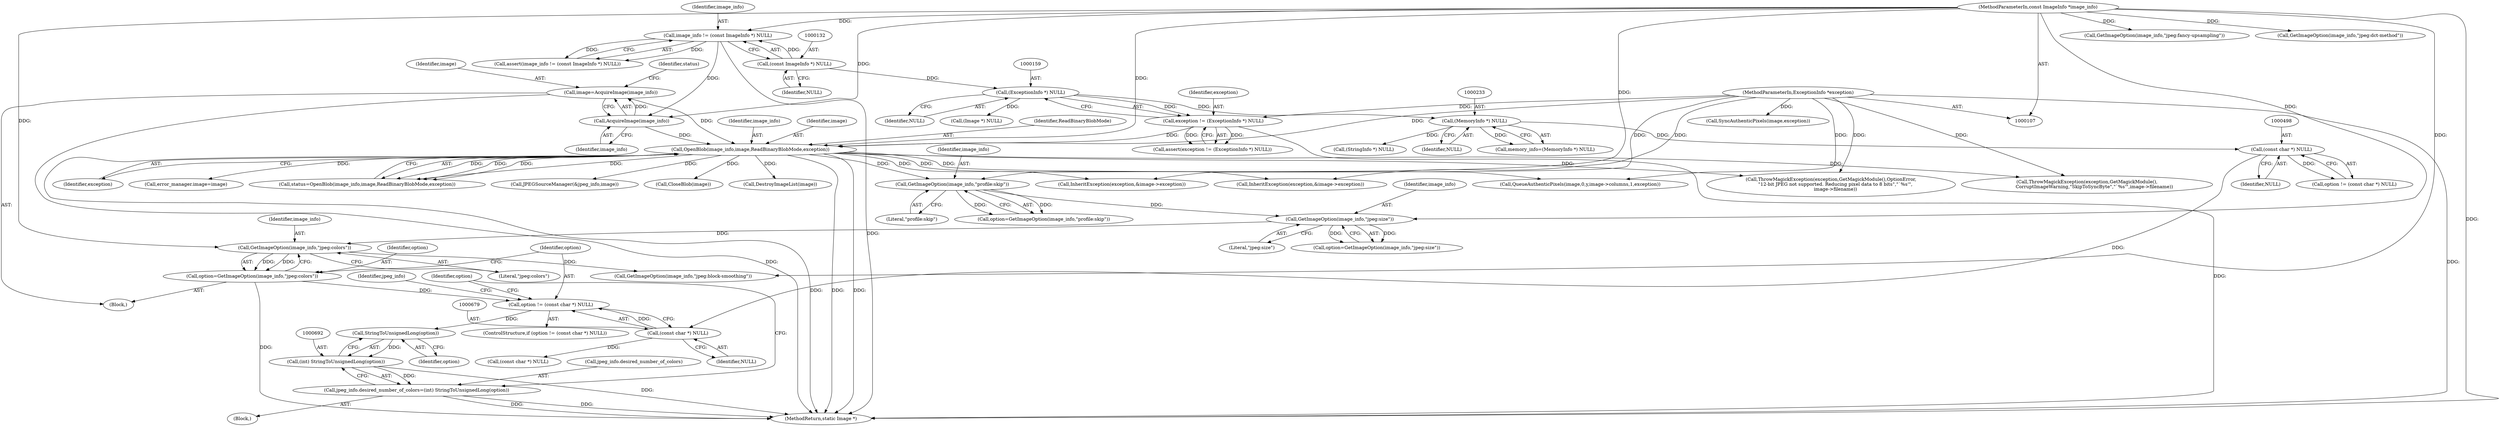 digraph "0_ImageMagick_58cf5bf4fade82e3b510e8f3463a967278a3e410@pointer" {
"1000676" [label="(Call,option != (const char *) NULL)"];
"1000670" [label="(Call,option=GetImageOption(image_info,\"jpeg:colors\"))"];
"1000672" [label="(Call,GetImageOption(image_info,\"jpeg:colors\"))"];
"1000490" [label="(Call,GetImageOption(image_info,\"jpeg:size\"))"];
"1000320" [label="(Call,GetImageOption(image_info,\"profile:skip\"))"];
"1000179" [label="(Call,OpenBlob(image_info,image,ReadBinaryBlobMode,exception))"];
"1000175" [label="(Call,AcquireImage(image_info))"];
"1000129" [label="(Call,image_info != (const ImageInfo *) NULL)"];
"1000108" [label="(MethodParameterIn,const ImageInfo *image_info)"];
"1000131" [label="(Call,(const ImageInfo *) NULL)"];
"1000173" [label="(Call,image=AcquireImage(image_info))"];
"1000156" [label="(Call,exception != (ExceptionInfo *) NULL)"];
"1000109" [label="(MethodParameterIn,ExceptionInfo *exception)"];
"1000158" [label="(Call,(ExceptionInfo *) NULL)"];
"1000678" [label="(Call,(const char *) NULL)"];
"1000497" [label="(Call,(const char *) NULL)"];
"1000232" [label="(Call,(MemoryInfo *) NULL)"];
"1000693" [label="(Call,StringToUnsignedLong(option))"];
"1000691" [label="(Call,(int) StringToUnsignedLong(option))"];
"1000687" [label="(Call,jpeg_info.desired_number_of_colors=(int) StringToUnsignedLong(option))"];
"1000680" [label="(Identifier,NULL)"];
"1000175" [label="(Call,AcquireImage(image_info))"];
"1000157" [label="(Identifier,exception)"];
"1000320" [label="(Call,GetImageOption(image_info,\"profile:skip\"))"];
"1000321" [label="(Identifier,image_info)"];
"1000694" [label="(Identifier,option)"];
"1000697" [label="(Call,GetImageOption(image_info,\"jpeg:block-smoothing\"))"];
"1000180" [label="(Identifier,image_info)"];
"1000681" [label="(Block,)"];
"1001792" [label="(Call,SyncAuthenticPixels(image,exception))"];
"1000183" [label="(Identifier,exception)"];
"1000110" [label="(Block,)"];
"1000687" [label="(Call,jpeg_info.desired_number_of_colors=(int) StringToUnsignedLong(option))"];
"1000156" [label="(Call,exception != (ExceptionInfo *) NULL)"];
"1000108" [label="(MethodParameterIn,const ImageInfo *image_info)"];
"1000235" [label="(Call,error_manager.image=image)"];
"1000703" [label="(Call,(const char *) NULL)"];
"1000673" [label="(Identifier,image_info)"];
"1000173" [label="(Call,image=AcquireImage(image_info))"];
"1000155" [label="(Call,assert(exception != (ExceptionInfo *) NULL))"];
"1000688" [label="(Call,jpeg_info.desired_number_of_colors)"];
"1001070" [label="(Call,InheritException(exception,&image->exception))"];
"1000672" [label="(Call,GetImageOption(image_info,\"jpeg:colors\"))"];
"1000129" [label="(Call,image_info != (const ImageInfo *) NULL)"];
"1000176" [label="(Identifier,image_info)"];
"1000491" [label="(Identifier,image_info)"];
"1000177" [label="(Call,status=OpenBlob(image_info,image,ReadBinaryBlobMode,exception))"];
"1000674" [label="(Literal,\"jpeg:colors\")"];
"1000497" [label="(Call,(const char *) NULL)"];
"1000650" [label="(Call,ThrowMagickException(exception,GetMagickModule(),OptionError,\n      \"12-bit JPEG not supported. Reducing pixel data to 8 bits\",\"`%s'\",\n      image->filename))"];
"1000675" [label="(ControlStructure,if (option != (const char *) NULL))"];
"1000691" [label="(Call,(int) StringToUnsignedLong(option))"];
"1000671" [label="(Identifier,option)"];
"1000160" [label="(Identifier,NULL)"];
"1000174" [label="(Identifier,image)"];
"1000232" [label="(Call,(MemoryInfo *) NULL)"];
"1001382" [label="(Call,ThrowMagickException(exception,GetMagickModule(),\n          CorruptImageWarning,\"SkipToSyncByte\",\"`%s'\",image->filename))"];
"1000670" [label="(Call,option=GetImageOption(image_info,\"jpeg:colors\"))"];
"1000131" [label="(Call,(const ImageInfo *) NULL)"];
"1000133" [label="(Identifier,NULL)"];
"1000309" [label="(Call,JPEGSourceManager(&jpeg_info,image))"];
"1000495" [label="(Call,option != (const char *) NULL)"];
"1000230" [label="(Call,memory_info=(MemoryInfo *) NULL)"];
"1000256" [label="(Call,(StringInfo *) NULL)"];
"1000492" [label="(Literal,\"jpeg:size\")"];
"1000806" [label="(Call,GetImageOption(image_info,\"jpeg:fancy-upsampling\"))"];
"1000128" [label="(Call,assert(image_info != (const ImageInfo *) NULL))"];
"1000178" [label="(Identifier,status)"];
"1000158" [label="(Call,(ExceptionInfo *) NULL)"];
"1000678" [label="(Call,(const char *) NULL)"];
"1000318" [label="(Call,option=GetImageOption(image_info,\"profile:skip\"))"];
"1000724" [label="(Call,GetImageOption(image_info,\"jpeg:dct-method\"))"];
"1000677" [label="(Identifier,option)"];
"1000234" [label="(Identifier,NULL)"];
"1000269" [label="(Call,CloseBlob(image))"];
"1000191" [label="(Call,DestroyImageList(image))"];
"1000289" [label="(Call,InheritException(exception,&image->exception))"];
"1000322" [label="(Literal,\"profile:skip\")"];
"1000488" [label="(Call,option=GetImageOption(image_info,\"jpeg:size\"))"];
"1000130" [label="(Identifier,image_info)"];
"1000684" [label="(Identifier,jpeg_info)"];
"1000696" [label="(Identifier,option)"];
"1000676" [label="(Call,option != (const char *) NULL)"];
"1001853" [label="(MethodReturn,static Image *)"];
"1000693" [label="(Call,StringToUnsignedLong(option))"];
"1000181" [label="(Identifier,image)"];
"1000490" [label="(Call,GetImageOption(image_info,\"jpeg:size\"))"];
"1000109" [label="(MethodParameterIn,ExceptionInfo *exception)"];
"1001397" [label="(Call,QueueAuthenticPixels(image,0,y,image->columns,1,exception))"];
"1000182" [label="(Identifier,ReadBinaryBlobMode)"];
"1000194" [label="(Call,(Image *) NULL)"];
"1000179" [label="(Call,OpenBlob(image_info,image,ReadBinaryBlobMode,exception))"];
"1000499" [label="(Identifier,NULL)"];
"1000676" -> "1000675"  [label="AST: "];
"1000676" -> "1000678"  [label="CFG: "];
"1000677" -> "1000676"  [label="AST: "];
"1000678" -> "1000676"  [label="AST: "];
"1000684" -> "1000676"  [label="CFG: "];
"1000696" -> "1000676"  [label="CFG: "];
"1000670" -> "1000676"  [label="DDG: "];
"1000678" -> "1000676"  [label="DDG: "];
"1000676" -> "1000693"  [label="DDG: "];
"1000670" -> "1000110"  [label="AST: "];
"1000670" -> "1000672"  [label="CFG: "];
"1000671" -> "1000670"  [label="AST: "];
"1000672" -> "1000670"  [label="AST: "];
"1000677" -> "1000670"  [label="CFG: "];
"1000670" -> "1001853"  [label="DDG: "];
"1000672" -> "1000670"  [label="DDG: "];
"1000672" -> "1000670"  [label="DDG: "];
"1000672" -> "1000674"  [label="CFG: "];
"1000673" -> "1000672"  [label="AST: "];
"1000674" -> "1000672"  [label="AST: "];
"1000490" -> "1000672"  [label="DDG: "];
"1000108" -> "1000672"  [label="DDG: "];
"1000672" -> "1000697"  [label="DDG: "];
"1000490" -> "1000488"  [label="AST: "];
"1000490" -> "1000492"  [label="CFG: "];
"1000491" -> "1000490"  [label="AST: "];
"1000492" -> "1000490"  [label="AST: "];
"1000488" -> "1000490"  [label="CFG: "];
"1000490" -> "1000488"  [label="DDG: "];
"1000490" -> "1000488"  [label="DDG: "];
"1000320" -> "1000490"  [label="DDG: "];
"1000108" -> "1000490"  [label="DDG: "];
"1000320" -> "1000318"  [label="AST: "];
"1000320" -> "1000322"  [label="CFG: "];
"1000321" -> "1000320"  [label="AST: "];
"1000322" -> "1000320"  [label="AST: "];
"1000318" -> "1000320"  [label="CFG: "];
"1000320" -> "1000318"  [label="DDG: "];
"1000320" -> "1000318"  [label="DDG: "];
"1000179" -> "1000320"  [label="DDG: "];
"1000108" -> "1000320"  [label="DDG: "];
"1000179" -> "1000177"  [label="AST: "];
"1000179" -> "1000183"  [label="CFG: "];
"1000180" -> "1000179"  [label="AST: "];
"1000181" -> "1000179"  [label="AST: "];
"1000182" -> "1000179"  [label="AST: "];
"1000183" -> "1000179"  [label="AST: "];
"1000177" -> "1000179"  [label="CFG: "];
"1000179" -> "1001853"  [label="DDG: "];
"1000179" -> "1001853"  [label="DDG: "];
"1000179" -> "1001853"  [label="DDG: "];
"1000179" -> "1000177"  [label="DDG: "];
"1000179" -> "1000177"  [label="DDG: "];
"1000179" -> "1000177"  [label="DDG: "];
"1000179" -> "1000177"  [label="DDG: "];
"1000175" -> "1000179"  [label="DDG: "];
"1000108" -> "1000179"  [label="DDG: "];
"1000173" -> "1000179"  [label="DDG: "];
"1000156" -> "1000179"  [label="DDG: "];
"1000109" -> "1000179"  [label="DDG: "];
"1000179" -> "1000191"  [label="DDG: "];
"1000179" -> "1000235"  [label="DDG: "];
"1000179" -> "1000269"  [label="DDG: "];
"1000179" -> "1000289"  [label="DDG: "];
"1000179" -> "1000309"  [label="DDG: "];
"1000179" -> "1000650"  [label="DDG: "];
"1000179" -> "1001070"  [label="DDG: "];
"1000179" -> "1001382"  [label="DDG: "];
"1000179" -> "1001397"  [label="DDG: "];
"1000175" -> "1000173"  [label="AST: "];
"1000175" -> "1000176"  [label="CFG: "];
"1000176" -> "1000175"  [label="AST: "];
"1000173" -> "1000175"  [label="CFG: "];
"1000175" -> "1000173"  [label="DDG: "];
"1000129" -> "1000175"  [label="DDG: "];
"1000108" -> "1000175"  [label="DDG: "];
"1000129" -> "1000128"  [label="AST: "];
"1000129" -> "1000131"  [label="CFG: "];
"1000130" -> "1000129"  [label="AST: "];
"1000131" -> "1000129"  [label="AST: "];
"1000128" -> "1000129"  [label="CFG: "];
"1000129" -> "1001853"  [label="DDG: "];
"1000129" -> "1000128"  [label="DDG: "];
"1000129" -> "1000128"  [label="DDG: "];
"1000108" -> "1000129"  [label="DDG: "];
"1000131" -> "1000129"  [label="DDG: "];
"1000108" -> "1000107"  [label="AST: "];
"1000108" -> "1001853"  [label="DDG: "];
"1000108" -> "1000697"  [label="DDG: "];
"1000108" -> "1000724"  [label="DDG: "];
"1000108" -> "1000806"  [label="DDG: "];
"1000131" -> "1000133"  [label="CFG: "];
"1000132" -> "1000131"  [label="AST: "];
"1000133" -> "1000131"  [label="AST: "];
"1000131" -> "1000158"  [label="DDG: "];
"1000173" -> "1000110"  [label="AST: "];
"1000174" -> "1000173"  [label="AST: "];
"1000178" -> "1000173"  [label="CFG: "];
"1000173" -> "1001853"  [label="DDG: "];
"1000156" -> "1000155"  [label="AST: "];
"1000156" -> "1000158"  [label="CFG: "];
"1000157" -> "1000156"  [label="AST: "];
"1000158" -> "1000156"  [label="AST: "];
"1000155" -> "1000156"  [label="CFG: "];
"1000156" -> "1001853"  [label="DDG: "];
"1000156" -> "1000155"  [label="DDG: "];
"1000156" -> "1000155"  [label="DDG: "];
"1000109" -> "1000156"  [label="DDG: "];
"1000158" -> "1000156"  [label="DDG: "];
"1000109" -> "1000107"  [label="AST: "];
"1000109" -> "1001853"  [label="DDG: "];
"1000109" -> "1000289"  [label="DDG: "];
"1000109" -> "1000650"  [label="DDG: "];
"1000109" -> "1001070"  [label="DDG: "];
"1000109" -> "1001382"  [label="DDG: "];
"1000109" -> "1001397"  [label="DDG: "];
"1000109" -> "1001792"  [label="DDG: "];
"1000158" -> "1000160"  [label="CFG: "];
"1000159" -> "1000158"  [label="AST: "];
"1000160" -> "1000158"  [label="AST: "];
"1000158" -> "1000194"  [label="DDG: "];
"1000158" -> "1000232"  [label="DDG: "];
"1000678" -> "1000680"  [label="CFG: "];
"1000679" -> "1000678"  [label="AST: "];
"1000680" -> "1000678"  [label="AST: "];
"1000497" -> "1000678"  [label="DDG: "];
"1000678" -> "1000703"  [label="DDG: "];
"1000497" -> "1000495"  [label="AST: "];
"1000497" -> "1000499"  [label="CFG: "];
"1000498" -> "1000497"  [label="AST: "];
"1000499" -> "1000497"  [label="AST: "];
"1000495" -> "1000497"  [label="CFG: "];
"1000497" -> "1000495"  [label="DDG: "];
"1000232" -> "1000497"  [label="DDG: "];
"1000232" -> "1000230"  [label="AST: "];
"1000232" -> "1000234"  [label="CFG: "];
"1000233" -> "1000232"  [label="AST: "];
"1000234" -> "1000232"  [label="AST: "];
"1000230" -> "1000232"  [label="CFG: "];
"1000232" -> "1000230"  [label="DDG: "];
"1000232" -> "1000256"  [label="DDG: "];
"1000693" -> "1000691"  [label="AST: "];
"1000693" -> "1000694"  [label="CFG: "];
"1000694" -> "1000693"  [label="AST: "];
"1000691" -> "1000693"  [label="CFG: "];
"1000693" -> "1000691"  [label="DDG: "];
"1000691" -> "1000687"  [label="AST: "];
"1000692" -> "1000691"  [label="AST: "];
"1000687" -> "1000691"  [label="CFG: "];
"1000691" -> "1001853"  [label="DDG: "];
"1000691" -> "1000687"  [label="DDG: "];
"1000687" -> "1000681"  [label="AST: "];
"1000688" -> "1000687"  [label="AST: "];
"1000696" -> "1000687"  [label="CFG: "];
"1000687" -> "1001853"  [label="DDG: "];
"1000687" -> "1001853"  [label="DDG: "];
}
